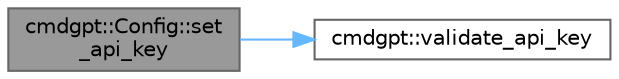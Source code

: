 digraph "cmdgpt::Config::set_api_key"
{
 // LATEX_PDF_SIZE
  bgcolor="transparent";
  edge [fontname=Helvetica,fontsize=10,labelfontname=Helvetica,labelfontsize=10];
  node [fontname=Helvetica,fontsize=10,shape=box,height=0.2,width=0.4];
  rankdir="LR";
  Node1 [id="Node000001",label="cmdgpt::Config::set\l_api_key",height=0.2,width=0.4,color="gray40", fillcolor="grey60", style="filled", fontcolor="black",tooltip="Set API key with validation."];
  Node1 -> Node2 [id="edge1_Node000001_Node000002",color="steelblue1",style="solid",tooltip=" "];
  Node2 [id="Node000002",label="cmdgpt::validate_api_key",height=0.2,width=0.4,color="grey40", fillcolor="white", style="filled",URL="$d0/d05/namespacecmdgpt.html#a2a8346a32e6ad2d2a118e0c3a084761e",tooltip="Validates and sanitizes API key input."];
}
